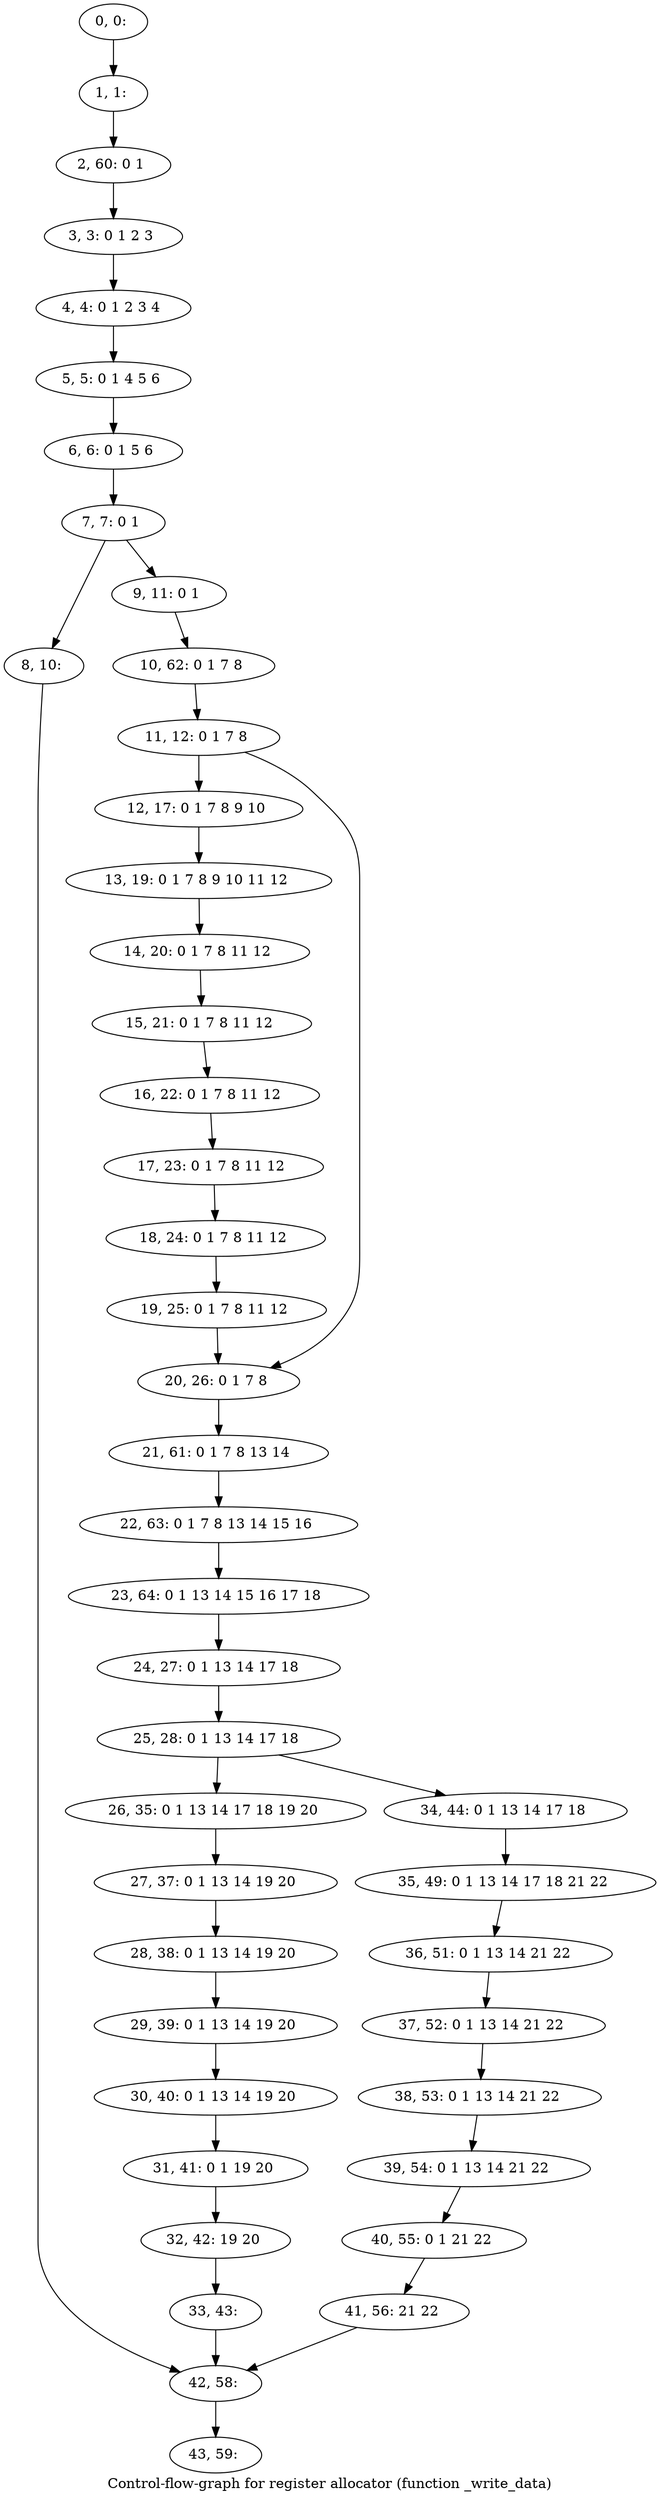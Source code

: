 digraph G {
graph [label="Control-flow-graph for register allocator (function _write_data)"]
0[label="0, 0: "];
1[label="1, 1: "];
2[label="2, 60: 0 1 "];
3[label="3, 3: 0 1 2 3 "];
4[label="4, 4: 0 1 2 3 4 "];
5[label="5, 5: 0 1 4 5 6 "];
6[label="6, 6: 0 1 5 6 "];
7[label="7, 7: 0 1 "];
8[label="8, 10: "];
9[label="9, 11: 0 1 "];
10[label="10, 62: 0 1 7 8 "];
11[label="11, 12: 0 1 7 8 "];
12[label="12, 17: 0 1 7 8 9 10 "];
13[label="13, 19: 0 1 7 8 9 10 11 12 "];
14[label="14, 20: 0 1 7 8 11 12 "];
15[label="15, 21: 0 1 7 8 11 12 "];
16[label="16, 22: 0 1 7 8 11 12 "];
17[label="17, 23: 0 1 7 8 11 12 "];
18[label="18, 24: 0 1 7 8 11 12 "];
19[label="19, 25: 0 1 7 8 11 12 "];
20[label="20, 26: 0 1 7 8 "];
21[label="21, 61: 0 1 7 8 13 14 "];
22[label="22, 63: 0 1 7 8 13 14 15 16 "];
23[label="23, 64: 0 1 13 14 15 16 17 18 "];
24[label="24, 27: 0 1 13 14 17 18 "];
25[label="25, 28: 0 1 13 14 17 18 "];
26[label="26, 35: 0 1 13 14 17 18 19 20 "];
27[label="27, 37: 0 1 13 14 19 20 "];
28[label="28, 38: 0 1 13 14 19 20 "];
29[label="29, 39: 0 1 13 14 19 20 "];
30[label="30, 40: 0 1 13 14 19 20 "];
31[label="31, 41: 0 1 19 20 "];
32[label="32, 42: 19 20 "];
33[label="33, 43: "];
34[label="34, 44: 0 1 13 14 17 18 "];
35[label="35, 49: 0 1 13 14 17 18 21 22 "];
36[label="36, 51: 0 1 13 14 21 22 "];
37[label="37, 52: 0 1 13 14 21 22 "];
38[label="38, 53: 0 1 13 14 21 22 "];
39[label="39, 54: 0 1 13 14 21 22 "];
40[label="40, 55: 0 1 21 22 "];
41[label="41, 56: 21 22 "];
42[label="42, 58: "];
43[label="43, 59: "];
0->1 ;
1->2 ;
2->3 ;
3->4 ;
4->5 ;
5->6 ;
6->7 ;
7->8 ;
7->9 ;
8->42 ;
9->10 ;
10->11 ;
11->12 ;
11->20 ;
12->13 ;
13->14 ;
14->15 ;
15->16 ;
16->17 ;
17->18 ;
18->19 ;
19->20 ;
20->21 ;
21->22 ;
22->23 ;
23->24 ;
24->25 ;
25->26 ;
25->34 ;
26->27 ;
27->28 ;
28->29 ;
29->30 ;
30->31 ;
31->32 ;
32->33 ;
33->42 ;
34->35 ;
35->36 ;
36->37 ;
37->38 ;
38->39 ;
39->40 ;
40->41 ;
41->42 ;
42->43 ;
}
